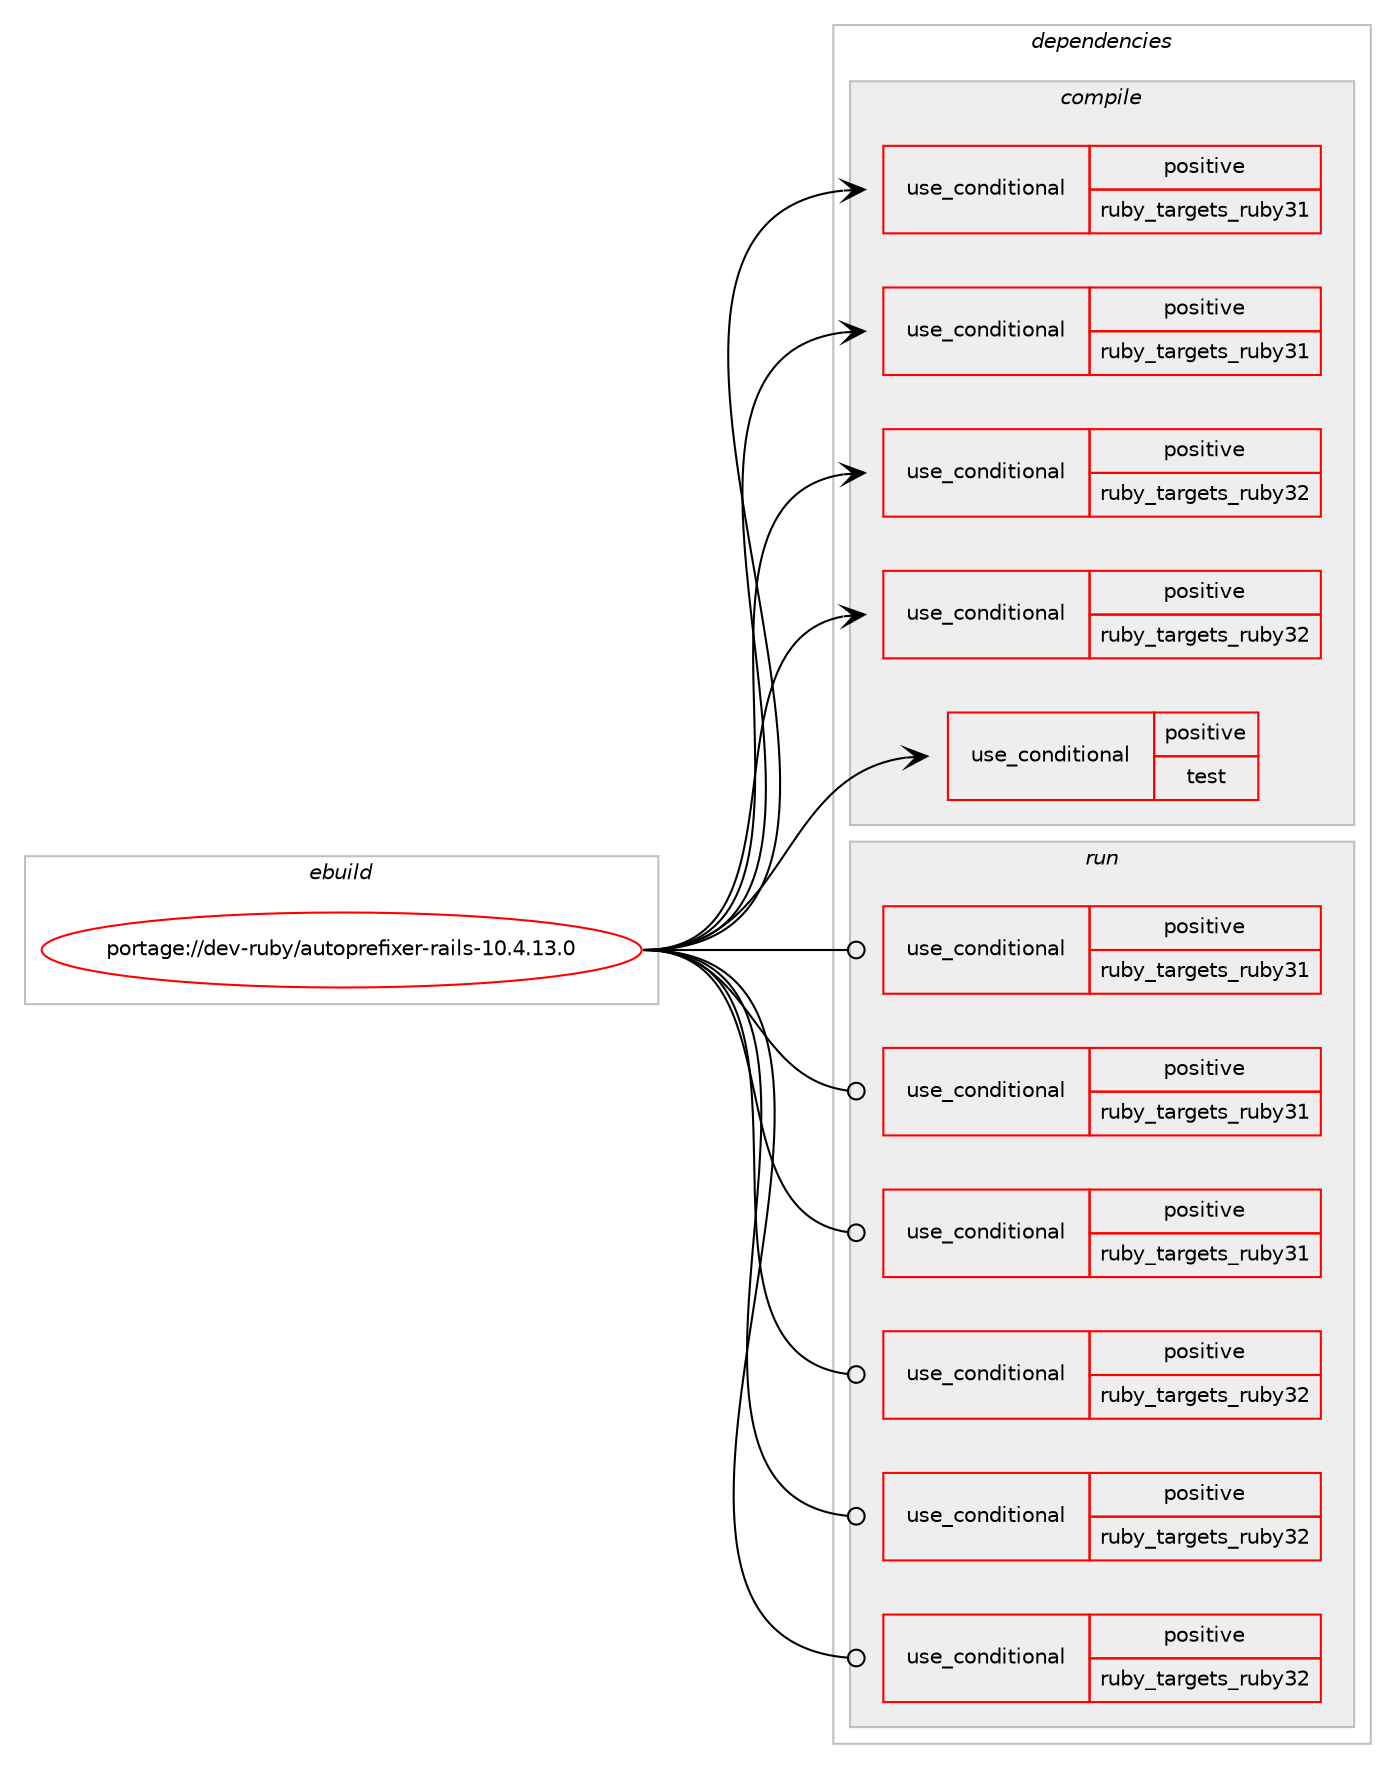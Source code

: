 digraph prolog {

# *************
# Graph options
# *************

newrank=true;
concentrate=true;
compound=true;
graph [rankdir=LR,fontname=Helvetica,fontsize=10,ranksep=1.5];#, ranksep=2.5, nodesep=0.2];
edge  [arrowhead=vee];
node  [fontname=Helvetica,fontsize=10];

# **********
# The ebuild
# **********

subgraph cluster_leftcol {
color=gray;
rank=same;
label=<<i>ebuild</i>>;
id [label="portage://dev-ruby/autoprefixer-rails-10.4.13.0", color=red, width=4, href="../dev-ruby/autoprefixer-rails-10.4.13.0.svg"];
}

# ****************
# The dependencies
# ****************

subgraph cluster_midcol {
color=gray;
label=<<i>dependencies</i>>;
subgraph cluster_compile {
fillcolor="#eeeeee";
style=filled;
label=<<i>compile</i>>;
subgraph cond43534 {
dependency90331 [label=<<TABLE BORDER="0" CELLBORDER="1" CELLSPACING="0" CELLPADDING="4"><TR><TD ROWSPAN="3" CELLPADDING="10">use_conditional</TD></TR><TR><TD>positive</TD></TR><TR><TD>ruby_targets_ruby31</TD></TR></TABLE>>, shape=none, color=red];
# *** BEGIN UNKNOWN DEPENDENCY TYPE (TODO) ***
# dependency90331 -> package_dependency(portage://dev-ruby/autoprefixer-rails-10.4.13.0,install,no,dev-lang,ruby,none,[,,],[slot(3.1)],[])
# *** END UNKNOWN DEPENDENCY TYPE (TODO) ***

}
id:e -> dependency90331:w [weight=20,style="solid",arrowhead="vee"];
subgraph cond43535 {
dependency90332 [label=<<TABLE BORDER="0" CELLBORDER="1" CELLSPACING="0" CELLPADDING="4"><TR><TD ROWSPAN="3" CELLPADDING="10">use_conditional</TD></TR><TR><TD>positive</TD></TR><TR><TD>ruby_targets_ruby31</TD></TR></TABLE>>, shape=none, color=red];
# *** BEGIN UNKNOWN DEPENDENCY TYPE (TODO) ***
# dependency90332 -> package_dependency(portage://dev-ruby/autoprefixer-rails-10.4.13.0,install,no,virtual,rubygems,none,[,,],[],[use(enable(ruby_targets_ruby31),negative)])
# *** END UNKNOWN DEPENDENCY TYPE (TODO) ***

}
id:e -> dependency90332:w [weight=20,style="solid",arrowhead="vee"];
subgraph cond43536 {
dependency90333 [label=<<TABLE BORDER="0" CELLBORDER="1" CELLSPACING="0" CELLPADDING="4"><TR><TD ROWSPAN="3" CELLPADDING="10">use_conditional</TD></TR><TR><TD>positive</TD></TR><TR><TD>ruby_targets_ruby32</TD></TR></TABLE>>, shape=none, color=red];
# *** BEGIN UNKNOWN DEPENDENCY TYPE (TODO) ***
# dependency90333 -> package_dependency(portage://dev-ruby/autoprefixer-rails-10.4.13.0,install,no,dev-lang,ruby,none,[,,],[slot(3.2)],[])
# *** END UNKNOWN DEPENDENCY TYPE (TODO) ***

}
id:e -> dependency90333:w [weight=20,style="solid",arrowhead="vee"];
subgraph cond43537 {
dependency90334 [label=<<TABLE BORDER="0" CELLBORDER="1" CELLSPACING="0" CELLPADDING="4"><TR><TD ROWSPAN="3" CELLPADDING="10">use_conditional</TD></TR><TR><TD>positive</TD></TR><TR><TD>ruby_targets_ruby32</TD></TR></TABLE>>, shape=none, color=red];
# *** BEGIN UNKNOWN DEPENDENCY TYPE (TODO) ***
# dependency90334 -> package_dependency(portage://dev-ruby/autoprefixer-rails-10.4.13.0,install,no,virtual,rubygems,none,[,,],[],[use(enable(ruby_targets_ruby32),negative)])
# *** END UNKNOWN DEPENDENCY TYPE (TODO) ***

}
id:e -> dependency90334:w [weight=20,style="solid",arrowhead="vee"];
subgraph cond43538 {
dependency90335 [label=<<TABLE BORDER="0" CELLBORDER="1" CELLSPACING="0" CELLPADDING="4"><TR><TD ROWSPAN="3" CELLPADDING="10">use_conditional</TD></TR><TR><TD>positive</TD></TR><TR><TD>test</TD></TR></TABLE>>, shape=none, color=red];
# *** BEGIN UNKNOWN DEPENDENCY TYPE (TODO) ***
# dependency90335 -> package_dependency(portage://dev-ruby/autoprefixer-rails-10.4.13.0,install,no,net-libs,nodejs,none,[,,],[],[])
# *** END UNKNOWN DEPENDENCY TYPE (TODO) ***

}
id:e -> dependency90335:w [weight=20,style="solid",arrowhead="vee"];
}
subgraph cluster_compileandrun {
fillcolor="#eeeeee";
style=filled;
label=<<i>compile and run</i>>;
}
subgraph cluster_run {
fillcolor="#eeeeee";
style=filled;
label=<<i>run</i>>;
subgraph cond43539 {
dependency90336 [label=<<TABLE BORDER="0" CELLBORDER="1" CELLSPACING="0" CELLPADDING="4"><TR><TD ROWSPAN="3" CELLPADDING="10">use_conditional</TD></TR><TR><TD>positive</TD></TR><TR><TD>ruby_targets_ruby31</TD></TR></TABLE>>, shape=none, color=red];
# *** BEGIN UNKNOWN DEPENDENCY TYPE (TODO) ***
# dependency90336 -> package_dependency(portage://dev-ruby/autoprefixer-rails-10.4.13.0,run,no,dev-lang,ruby,none,[,,],[slot(3.1)],[])
# *** END UNKNOWN DEPENDENCY TYPE (TODO) ***

}
id:e -> dependency90336:w [weight=20,style="solid",arrowhead="odot"];
subgraph cond43540 {
dependency90337 [label=<<TABLE BORDER="0" CELLBORDER="1" CELLSPACING="0" CELLPADDING="4"><TR><TD ROWSPAN="3" CELLPADDING="10">use_conditional</TD></TR><TR><TD>positive</TD></TR><TR><TD>ruby_targets_ruby31</TD></TR></TABLE>>, shape=none, color=red];
# *** BEGIN UNKNOWN DEPENDENCY TYPE (TODO) ***
# dependency90337 -> package_dependency(portage://dev-ruby/autoprefixer-rails-10.4.13.0,run,no,dev-ruby,execjs,none,[,,],[],[use(enable(ruby_targets_ruby31),negative)])
# *** END UNKNOWN DEPENDENCY TYPE (TODO) ***

}
id:e -> dependency90337:w [weight=20,style="solid",arrowhead="odot"];
subgraph cond43541 {
dependency90338 [label=<<TABLE BORDER="0" CELLBORDER="1" CELLSPACING="0" CELLPADDING="4"><TR><TD ROWSPAN="3" CELLPADDING="10">use_conditional</TD></TR><TR><TD>positive</TD></TR><TR><TD>ruby_targets_ruby31</TD></TR></TABLE>>, shape=none, color=red];
# *** BEGIN UNKNOWN DEPENDENCY TYPE (TODO) ***
# dependency90338 -> package_dependency(portage://dev-ruby/autoprefixer-rails-10.4.13.0,run,no,virtual,rubygems,none,[,,],[],[use(enable(ruby_targets_ruby31),negative)])
# *** END UNKNOWN DEPENDENCY TYPE (TODO) ***

}
id:e -> dependency90338:w [weight=20,style="solid",arrowhead="odot"];
subgraph cond43542 {
dependency90339 [label=<<TABLE BORDER="0" CELLBORDER="1" CELLSPACING="0" CELLPADDING="4"><TR><TD ROWSPAN="3" CELLPADDING="10">use_conditional</TD></TR><TR><TD>positive</TD></TR><TR><TD>ruby_targets_ruby32</TD></TR></TABLE>>, shape=none, color=red];
# *** BEGIN UNKNOWN DEPENDENCY TYPE (TODO) ***
# dependency90339 -> package_dependency(portage://dev-ruby/autoprefixer-rails-10.4.13.0,run,no,dev-lang,ruby,none,[,,],[slot(3.2)],[])
# *** END UNKNOWN DEPENDENCY TYPE (TODO) ***

}
id:e -> dependency90339:w [weight=20,style="solid",arrowhead="odot"];
subgraph cond43543 {
dependency90340 [label=<<TABLE BORDER="0" CELLBORDER="1" CELLSPACING="0" CELLPADDING="4"><TR><TD ROWSPAN="3" CELLPADDING="10">use_conditional</TD></TR><TR><TD>positive</TD></TR><TR><TD>ruby_targets_ruby32</TD></TR></TABLE>>, shape=none, color=red];
# *** BEGIN UNKNOWN DEPENDENCY TYPE (TODO) ***
# dependency90340 -> package_dependency(portage://dev-ruby/autoprefixer-rails-10.4.13.0,run,no,dev-ruby,execjs,none,[,,],[],[use(enable(ruby_targets_ruby32),negative)])
# *** END UNKNOWN DEPENDENCY TYPE (TODO) ***

}
id:e -> dependency90340:w [weight=20,style="solid",arrowhead="odot"];
subgraph cond43544 {
dependency90341 [label=<<TABLE BORDER="0" CELLBORDER="1" CELLSPACING="0" CELLPADDING="4"><TR><TD ROWSPAN="3" CELLPADDING="10">use_conditional</TD></TR><TR><TD>positive</TD></TR><TR><TD>ruby_targets_ruby32</TD></TR></TABLE>>, shape=none, color=red];
# *** BEGIN UNKNOWN DEPENDENCY TYPE (TODO) ***
# dependency90341 -> package_dependency(portage://dev-ruby/autoprefixer-rails-10.4.13.0,run,no,virtual,rubygems,none,[,,],[],[use(enable(ruby_targets_ruby32),negative)])
# *** END UNKNOWN DEPENDENCY TYPE (TODO) ***

}
id:e -> dependency90341:w [weight=20,style="solid",arrowhead="odot"];
}
}

# **************
# The candidates
# **************

subgraph cluster_choices {
rank=same;
color=gray;
label=<<i>candidates</i>>;

}

}
